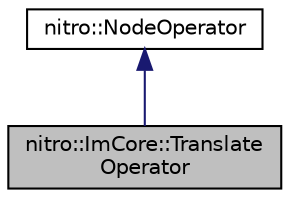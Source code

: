 digraph "nitro::ImCore::TranslateOperator"
{
 // LATEX_PDF_SIZE
  edge [fontname="Helvetica",fontsize="10",labelfontname="Helvetica",labelfontsize="10"];
  node [fontname="Helvetica",fontsize="10",shape=record];
  Node1 [label="nitro::ImCore::Translate\lOperator",height=0.2,width=0.4,color="black", fillcolor="grey75", style="filled", fontcolor="black",tooltip=" "];
  Node2 -> Node1 [dir="back",color="midnightblue",fontsize="10",style="solid",fontname="Helvetica"];
  Node2 [label="nitro::NodeOperator",height=0.2,width=0.4,color="black", fillcolor="white", style="filled",URL="$d0/d72/classnitro_1_1NodeOperator.html",tooltip="A class that encapsulates the action executed when the node is evaluated. This is the primary compone..."];
}
